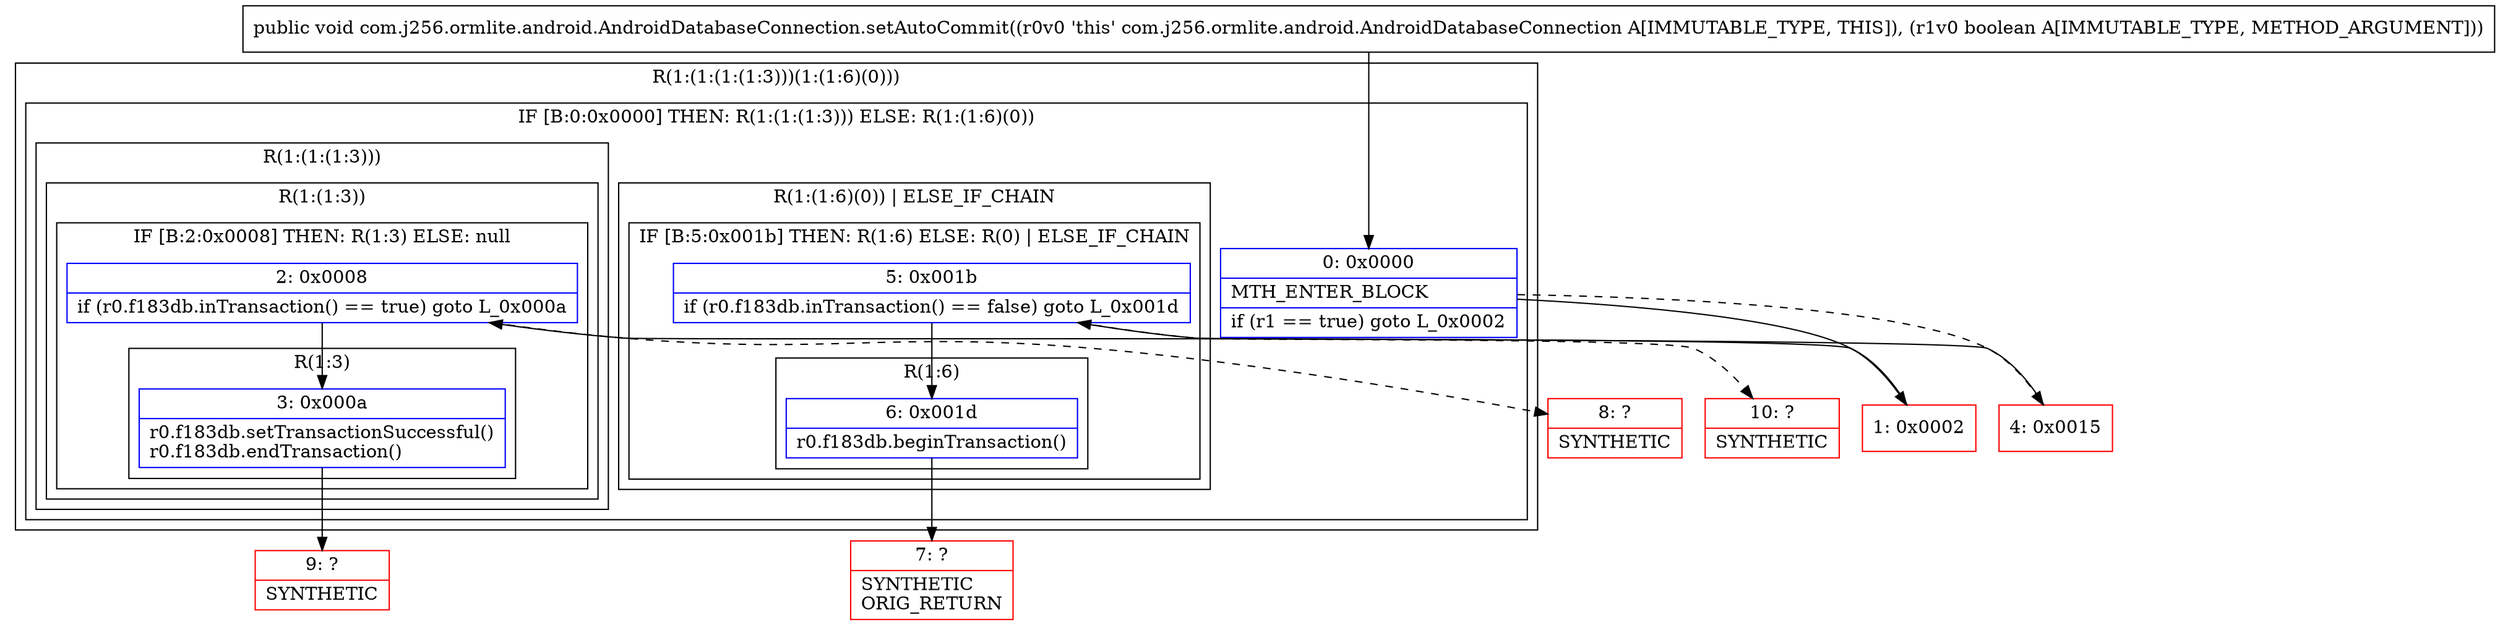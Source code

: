 digraph "CFG forcom.j256.ormlite.android.AndroidDatabaseConnection.setAutoCommit(Z)V" {
subgraph cluster_Region_1622340283 {
label = "R(1:(1:(1:(1:3)))(1:(1:6)(0)))";
node [shape=record,color=blue];
subgraph cluster_IfRegion_283663653 {
label = "IF [B:0:0x0000] THEN: R(1:(1:(1:3))) ELSE: R(1:(1:6)(0))";
node [shape=record,color=blue];
Node_0 [shape=record,label="{0\:\ 0x0000|MTH_ENTER_BLOCK\l|if (r1 == true) goto L_0x0002\l}"];
subgraph cluster_Region_1166639936 {
label = "R(1:(1:(1:3)))";
node [shape=record,color=blue];
subgraph cluster_Region_1269184687 {
label = "R(1:(1:3))";
node [shape=record,color=blue];
subgraph cluster_IfRegion_1022766154 {
label = "IF [B:2:0x0008] THEN: R(1:3) ELSE: null";
node [shape=record,color=blue];
Node_2 [shape=record,label="{2\:\ 0x0008|if (r0.f183db.inTransaction() == true) goto L_0x000a\l}"];
subgraph cluster_Region_1856327556 {
label = "R(1:3)";
node [shape=record,color=blue];
Node_3 [shape=record,label="{3\:\ 0x000a|r0.f183db.setTransactionSuccessful()\lr0.f183db.endTransaction()\l}"];
}
}
}
}
subgraph cluster_Region_1732199059 {
label = "R(1:(1:6)(0)) | ELSE_IF_CHAIN\l";
node [shape=record,color=blue];
subgraph cluster_IfRegion_497450395 {
label = "IF [B:5:0x001b] THEN: R(1:6) ELSE: R(0) | ELSE_IF_CHAIN\l";
node [shape=record,color=blue];
Node_5 [shape=record,label="{5\:\ 0x001b|if (r0.f183db.inTransaction() == false) goto L_0x001d\l}"];
subgraph cluster_Region_272602649 {
label = "R(1:6)";
node [shape=record,color=blue];
Node_6 [shape=record,label="{6\:\ 0x001d|r0.f183db.beginTransaction()\l}"];
}
subgraph cluster_Region_1411523317 {
label = "R(0)";
node [shape=record,color=blue];
}
}
}
}
}
Node_1 [shape=record,color=red,label="{1\:\ 0x0002}"];
Node_4 [shape=record,color=red,label="{4\:\ 0x0015}"];
Node_7 [shape=record,color=red,label="{7\:\ ?|SYNTHETIC\lORIG_RETURN\l}"];
Node_8 [shape=record,color=red,label="{8\:\ ?|SYNTHETIC\l}"];
Node_9 [shape=record,color=red,label="{9\:\ ?|SYNTHETIC\l}"];
Node_10 [shape=record,color=red,label="{10\:\ ?|SYNTHETIC\l}"];
MethodNode[shape=record,label="{public void com.j256.ormlite.android.AndroidDatabaseConnection.setAutoCommit((r0v0 'this' com.j256.ormlite.android.AndroidDatabaseConnection A[IMMUTABLE_TYPE, THIS]), (r1v0 boolean A[IMMUTABLE_TYPE, METHOD_ARGUMENT])) }"];
MethodNode -> Node_0;
Node_0 -> Node_1;
Node_0 -> Node_4[style=dashed];
Node_2 -> Node_3;
Node_2 -> Node_8[style=dashed];
Node_3 -> Node_9;
Node_5 -> Node_6;
Node_5 -> Node_10[style=dashed];
Node_6 -> Node_7;
Node_1 -> Node_2;
Node_4 -> Node_5;
}

